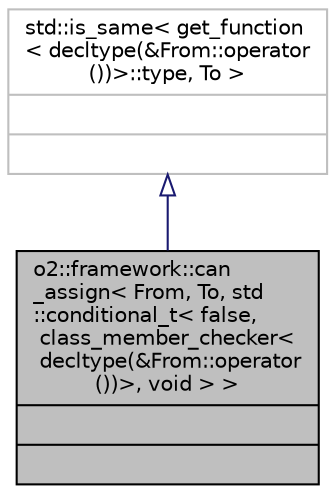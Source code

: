 digraph "o2::framework::can_assign&lt; From, To, std::conditional_t&lt; false, class_member_checker&lt; decltype(&amp;From::operator())&gt;, void &gt; &gt;"
{
 // INTERACTIVE_SVG=YES
  bgcolor="transparent";
  edge [fontname="Helvetica",fontsize="10",labelfontname="Helvetica",labelfontsize="10"];
  node [fontname="Helvetica",fontsize="10",shape=record];
  Node0 [label="{o2::framework::can\l_assign\< From, To, std\l::conditional_t\< false,\l class_member_checker\<\l decltype(&From::operator\l())\>, void \> \>\n||}",height=0.2,width=0.4,color="black", fillcolor="grey75", style="filled", fontcolor="black"];
  Node1 -> Node0 [dir="back",color="midnightblue",fontsize="10",style="solid",arrowtail="onormal",fontname="Helvetica"];
  Node1 [label="{std::is_same\< get_function\l\< decltype(&From::operator\l())\>::type, To \>\n||}",height=0.2,width=0.4,color="grey75"];
}
